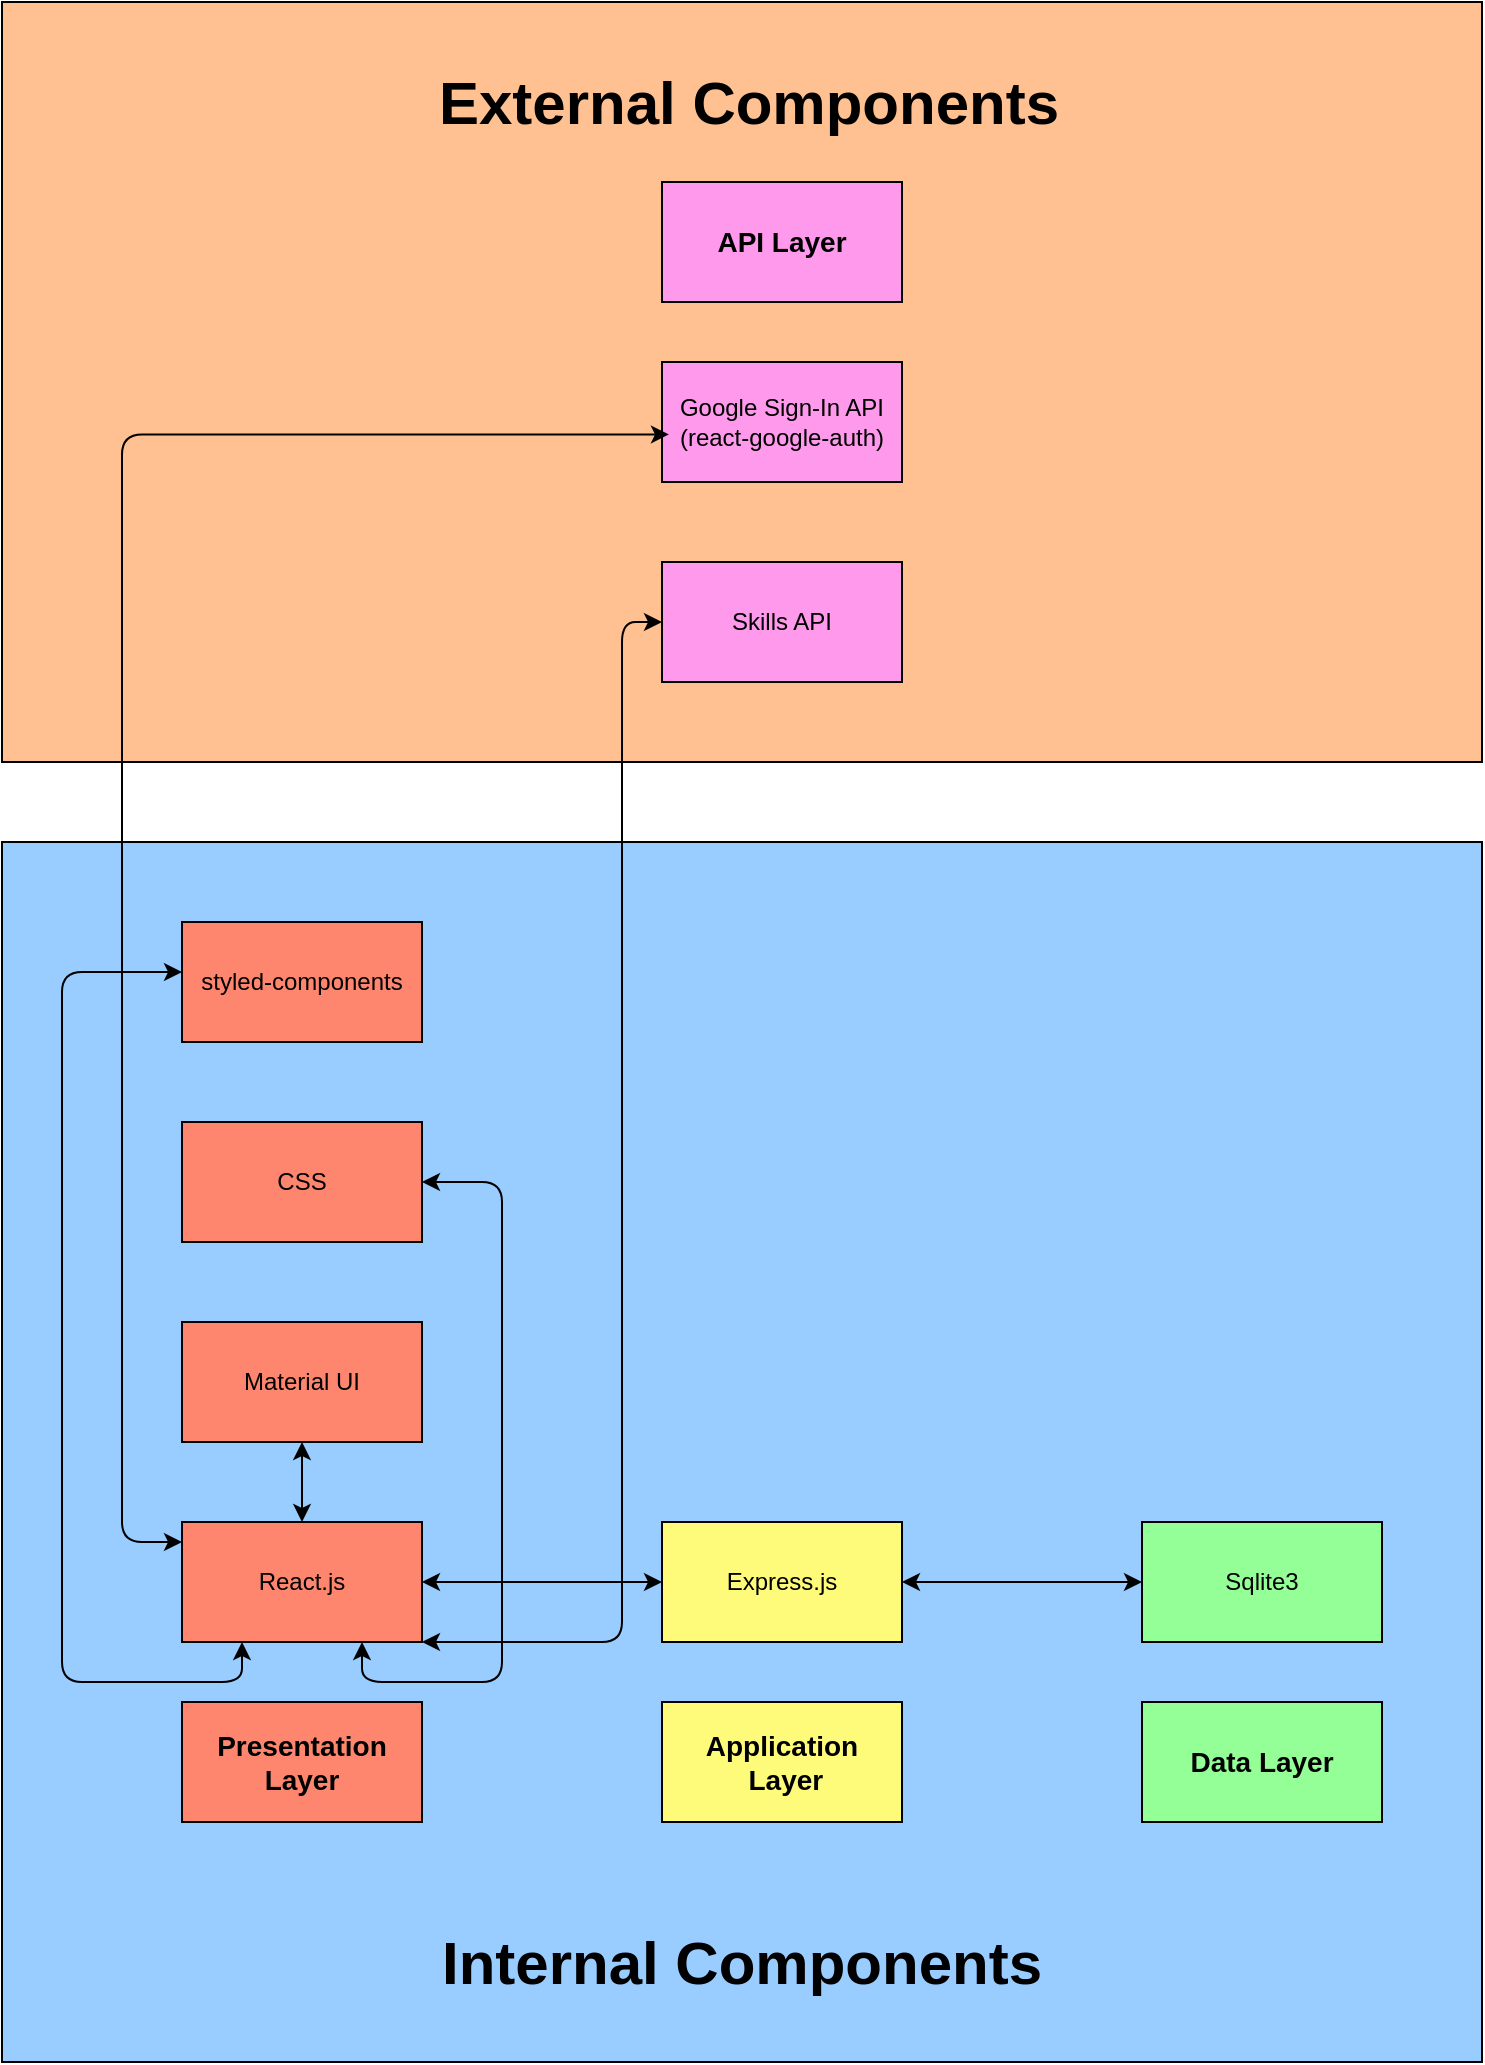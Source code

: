 <mxfile version="13.8.9-1" type="device"><diagram id="yxvNvEoqYS0wfdhrTfFL" name="Page-1"><mxGraphModel dx="2415" dy="2274" grid="1" gridSize="10" guides="1" tooltips="1" connect="1" arrows="1" fold="1" page="1" pageScale="1" pageWidth="827" pageHeight="1169" math="0" shadow="0"><root><mxCell id="0"/><mxCell id="1" parent="0"/><mxCell id="5s0JsitW3o95A7wAf0i2-30" value="" style="rounded=0;whiteSpace=wrap;html=1;fillColor=#99CCFF;" vertex="1" parent="1"><mxGeometry x="40" y="200" width="740" height="610" as="geometry"/></mxCell><mxCell id="5s0JsitW3o95A7wAf0i2-27" value="" style="rounded=0;whiteSpace=wrap;html=1;fillColor=#FFC191;" vertex="1" parent="1"><mxGeometry x="40" y="-220" width="740" height="380" as="geometry"/></mxCell><mxCell id="5s0JsitW3o95A7wAf0i2-1" value="&lt;font style=&quot;font-size: 14px&quot;&gt;&lt;b&gt;Presentation Layer&lt;/b&gt;&lt;/font&gt;" style="rounded=0;whiteSpace=wrap;html=1;fillColor=#FF866E;" vertex="1" parent="1"><mxGeometry x="130" y="630" width="120" height="60" as="geometry"/></mxCell><mxCell id="5s0JsitW3o95A7wAf0i2-2" value="&lt;b&gt;&lt;font style=&quot;font-size: 14px&quot;&gt;Application&lt;br&gt;&amp;nbsp;Layer&lt;/font&gt;&lt;/b&gt;" style="rounded=0;whiteSpace=wrap;html=1;fillColor=#FFFB7A;" vertex="1" parent="1"><mxGeometry x="370" y="630" width="120" height="60" as="geometry"/></mxCell><mxCell id="5s0JsitW3o95A7wAf0i2-3" value="&lt;b&gt;&lt;font style=&quot;font-size: 14px&quot;&gt;Data Layer&lt;/font&gt;&lt;/b&gt;" style="rounded=0;whiteSpace=wrap;html=1;fillColor=#94FF97;" vertex="1" parent="1"><mxGeometry x="610" y="630" width="120" height="60" as="geometry"/></mxCell><mxCell id="5s0JsitW3o95A7wAf0i2-4" value="Material UI" style="rounded=0;whiteSpace=wrap;html=1;fillColor=#FF866E;" vertex="1" parent="1"><mxGeometry x="130" y="440" width="120" height="60" as="geometry"/></mxCell><mxCell id="5s0JsitW3o95A7wAf0i2-5" value="React.js" style="rounded=0;whiteSpace=wrap;html=1;fillColor=#FF866E;" vertex="1" parent="1"><mxGeometry x="130" y="540" width="120" height="60" as="geometry"/></mxCell><mxCell id="5s0JsitW3o95A7wAf0i2-8" value="CSS" style="rounded=0;whiteSpace=wrap;html=1;fillColor=#FF866E;" vertex="1" parent="1"><mxGeometry x="130" y="340" width="120" height="60" as="geometry"/></mxCell><mxCell id="5s0JsitW3o95A7wAf0i2-10" value="Express.js" style="rounded=0;whiteSpace=wrap;html=1;fillColor=#FFFB7A;" vertex="1" parent="1"><mxGeometry x="370" y="540" width="120" height="60" as="geometry"/></mxCell><mxCell id="5s0JsitW3o95A7wAf0i2-14" value="Sqlite3" style="rounded=0;whiteSpace=wrap;html=1;fillColor=#94FF97;" vertex="1" parent="1"><mxGeometry x="610" y="540" width="120" height="60" as="geometry"/></mxCell><mxCell id="5s0JsitW3o95A7wAf0i2-15" value="styled-components" style="rounded=0;whiteSpace=wrap;html=1;fillColor=#FF866E;" vertex="1" parent="1"><mxGeometry x="130" y="240" width="120" height="60" as="geometry"/></mxCell><mxCell id="5s0JsitW3o95A7wAf0i2-23" value="&lt;b&gt;&lt;font style=&quot;font-size: 14px&quot;&gt;API Layer&lt;/font&gt;&lt;/b&gt;" style="rounded=0;whiteSpace=wrap;html=1;fillColor=#FF99EB;" vertex="1" parent="1"><mxGeometry x="370" y="-130" width="120" height="60" as="geometry"/></mxCell><mxCell id="5s0JsitW3o95A7wAf0i2-24" value="Google Sign-In API&lt;br&gt;(react-google-auth)" style="rounded=0;whiteSpace=wrap;html=1;fillColor=#FF99EB;" vertex="1" parent="1"><mxGeometry x="370" y="-40" width="120" height="60" as="geometry"/></mxCell><mxCell id="5s0JsitW3o95A7wAf0i2-29" value="Skills API" style="rounded=0;whiteSpace=wrap;html=1;fillColor=#FF99EB;" vertex="1" parent="1"><mxGeometry x="370" y="60" width="120" height="60" as="geometry"/></mxCell><mxCell id="5s0JsitW3o95A7wAf0i2-31" value="&lt;font style=&quot;font-size: 30px&quot;&gt;&lt;b&gt;External Components&lt;/b&gt;&lt;/font&gt;" style="text;html=1;strokeColor=none;fillColor=none;align=center;verticalAlign=middle;whiteSpace=wrap;rounded=0;" vertex="1" parent="1"><mxGeometry x="256" y="-180" width="315" height="20" as="geometry"/></mxCell><mxCell id="5s0JsitW3o95A7wAf0i2-33" value="&lt;font style=&quot;font-size: 30px&quot;&gt;&lt;b&gt;Internal Components&lt;/b&gt;&lt;/font&gt;" style="text;html=1;strokeColor=none;fillColor=none;align=center;verticalAlign=middle;whiteSpace=wrap;rounded=0;" vertex="1" parent="1"><mxGeometry x="255" y="750" width="310" height="20" as="geometry"/></mxCell><mxCell id="5s0JsitW3o95A7wAf0i2-35" value="" style="endArrow=classic;startArrow=classic;html=1;entryX=0;entryY=0.5;entryDx=0;entryDy=0;exitX=1;exitY=0.5;exitDx=0;exitDy=0;" edge="1" parent="1" source="5s0JsitW3o95A7wAf0i2-10" target="5s0JsitW3o95A7wAf0i2-14"><mxGeometry width="50" height="50" relative="1" as="geometry"><mxPoint x="510" y="600" as="sourcePoint"/><mxPoint x="560" y="550" as="targetPoint"/></mxGeometry></mxCell><mxCell id="5s0JsitW3o95A7wAf0i2-37" value="" style="endArrow=classic;startArrow=classic;html=1;entryX=0;entryY=0.5;entryDx=0;entryDy=0;exitX=1;exitY=0.5;exitDx=0;exitDy=0;" edge="1" parent="1" source="5s0JsitW3o95A7wAf0i2-5" target="5s0JsitW3o95A7wAf0i2-10"><mxGeometry width="50" height="50" relative="1" as="geometry"><mxPoint x="275" y="595" as="sourcePoint"/><mxPoint x="325" y="545" as="targetPoint"/></mxGeometry></mxCell><mxCell id="5s0JsitW3o95A7wAf0i2-38" value="" style="endArrow=classic;startArrow=classic;html=1;exitX=0.5;exitY=0;exitDx=0;exitDy=0;entryX=0.5;entryY=1;entryDx=0;entryDy=0;" edge="1" parent="1" source="5s0JsitW3o95A7wAf0i2-5" target="5s0JsitW3o95A7wAf0i2-4"><mxGeometry width="50" height="50" relative="1" as="geometry"><mxPoint x="330" y="290" as="sourcePoint"/><mxPoint x="380" y="240" as="targetPoint"/></mxGeometry></mxCell><mxCell id="5s0JsitW3o95A7wAf0i2-50" value="" style="edgeStyle=segmentEdgeStyle;endArrow=classic;html=1;entryX=0;entryY=0.5;entryDx=0;entryDy=0;startArrow=classic;" edge="1" parent="1"><mxGeometry width="50" height="50" relative="1" as="geometry"><mxPoint x="160" y="600" as="sourcePoint"/><mxPoint x="130" y="265" as="targetPoint"/><Array as="points"><mxPoint x="160" y="620"/><mxPoint x="70" y="620"/><mxPoint x="70" y="265"/></Array></mxGeometry></mxCell><mxCell id="5s0JsitW3o95A7wAf0i2-51" value="" style="edgeStyle=segmentEdgeStyle;endArrow=classic;html=1;entryX=1;entryY=0.5;entryDx=0;entryDy=0;startArrow=classic;exitX=0.75;exitY=1;exitDx=0;exitDy=0;" edge="1" parent="1" source="5s0JsitW3o95A7wAf0i2-5" target="5s0JsitW3o95A7wAf0i2-8"><mxGeometry width="50" height="50" relative="1" as="geometry"><mxPoint x="170" y="610" as="sourcePoint"/><mxPoint x="140" y="275" as="targetPoint"/><Array as="points"><mxPoint x="220" y="620"/><mxPoint x="290" y="620"/><mxPoint x="290" y="370"/></Array></mxGeometry></mxCell><mxCell id="5s0JsitW3o95A7wAf0i2-53" value="" style="edgeStyle=segmentEdgeStyle;endArrow=classic;html=1;entryX=0.029;entryY=0.604;entryDx=0;entryDy=0;startArrow=classic;entryPerimeter=0;" edge="1" parent="1" target="5s0JsitW3o95A7wAf0i2-24"><mxGeometry width="50" height="50" relative="1" as="geometry"><mxPoint x="130" y="550" as="sourcePoint"/><mxPoint x="140" y="275" as="targetPoint"/><Array as="points"><mxPoint x="100" y="550"/><mxPoint x="100" y="-4"/></Array></mxGeometry></mxCell><mxCell id="5s0JsitW3o95A7wAf0i2-54" style="edgeStyle=orthogonalEdgeStyle;rounded=0;orthogonalLoop=1;jettySize=auto;html=1;exitX=0;exitY=0.25;exitDx=0;exitDy=0;" edge="1" parent="1" source="5s0JsitW3o95A7wAf0i2-5"><mxGeometry relative="1" as="geometry"><mxPoint x="130" y="555" as="targetPoint"/></mxGeometry></mxCell><mxCell id="5s0JsitW3o95A7wAf0i2-55" value="" style="edgeStyle=segmentEdgeStyle;endArrow=classic;html=1;entryX=0;entryY=0.5;entryDx=0;entryDy=0;startArrow=classic;exitX=1;exitY=1;exitDx=0;exitDy=0;" edge="1" parent="1" source="5s0JsitW3o95A7wAf0i2-5" target="5s0JsitW3o95A7wAf0i2-29"><mxGeometry width="50" height="50" relative="1" as="geometry"><mxPoint x="260" y="560" as="sourcePoint"/><mxPoint x="380" y="-90.0" as="targetPoint"/><Array as="points"><mxPoint x="350" y="600"/><mxPoint x="350" y="90"/></Array></mxGeometry></mxCell></root></mxGraphModel></diagram></mxfile>